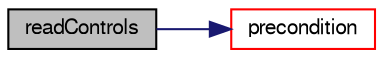 digraph "readControls"
{
  bgcolor="transparent";
  edge [fontname="FreeSans",fontsize="10",labelfontname="FreeSans",labelfontsize="10"];
  node [fontname="FreeSans",fontsize="10",shape=record];
  rankdir="LR";
  Node4 [label="readControls",height=0.2,width=0.4,color="black", fillcolor="grey75", style="filled", fontcolor="black"];
  Node4 -> Node5 [color="midnightblue",fontsize="10",style="solid",fontname="FreeSans"];
  Node5 [label="precondition",height=0.2,width=0.4,color="red",URL="$a26914.html#a42d7d978aff9dd42518052155211d753",tooltip="Return wA the preconditioned form of residual rA. "];
}
